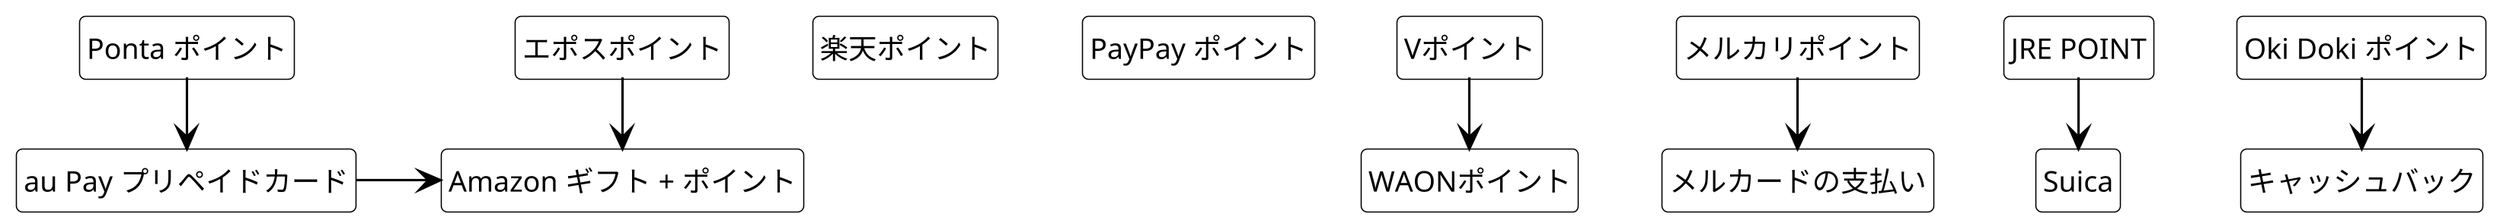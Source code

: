 @startuml

hide circle
hide empty fields
hide empty methods

skinparam class {
    backGroundColor white
    borderColor black
    arrowColor black
}

skinparam {
    shadowing false
    ranksep 30
    dpi 300
    arrowThickness 1
    defaultFontSize 12
    arrowFontSize 8
}

skinparam class {
    backGroundColor white
}

class "楽天ポイント" as rakutenpoint

class "PayPay ポイント" as paypaypoint

class "Vポイント" as vpoint
class "WAONポイント" as waonpoint

class "エポスポイント" as epospoint

class "メルカリポイント" as mercaripoint
class "メルカードの支払い" as paymercard

class "Amazon ギフト + ポイント" as amazongiftandpoint

class "JRE POINT" as jrepoint

class "Suica" as suica

class "Oki Doki ポイント" as okidoki

class "キャッシュバック" as cashback

class "Ponta ポイント" as pontapoint
class "au Pay プリペイドカード" as aupayprepaidcard


epospoint --> amazongiftandpoint

mercaripoint --> paymercard

vpoint --> waonpoint

jrepoint --> suica

okidoki --> cashback

pontapoint --> aupayprepaidcard
aupayprepaidcard -> amazongiftandpoint


@enduml